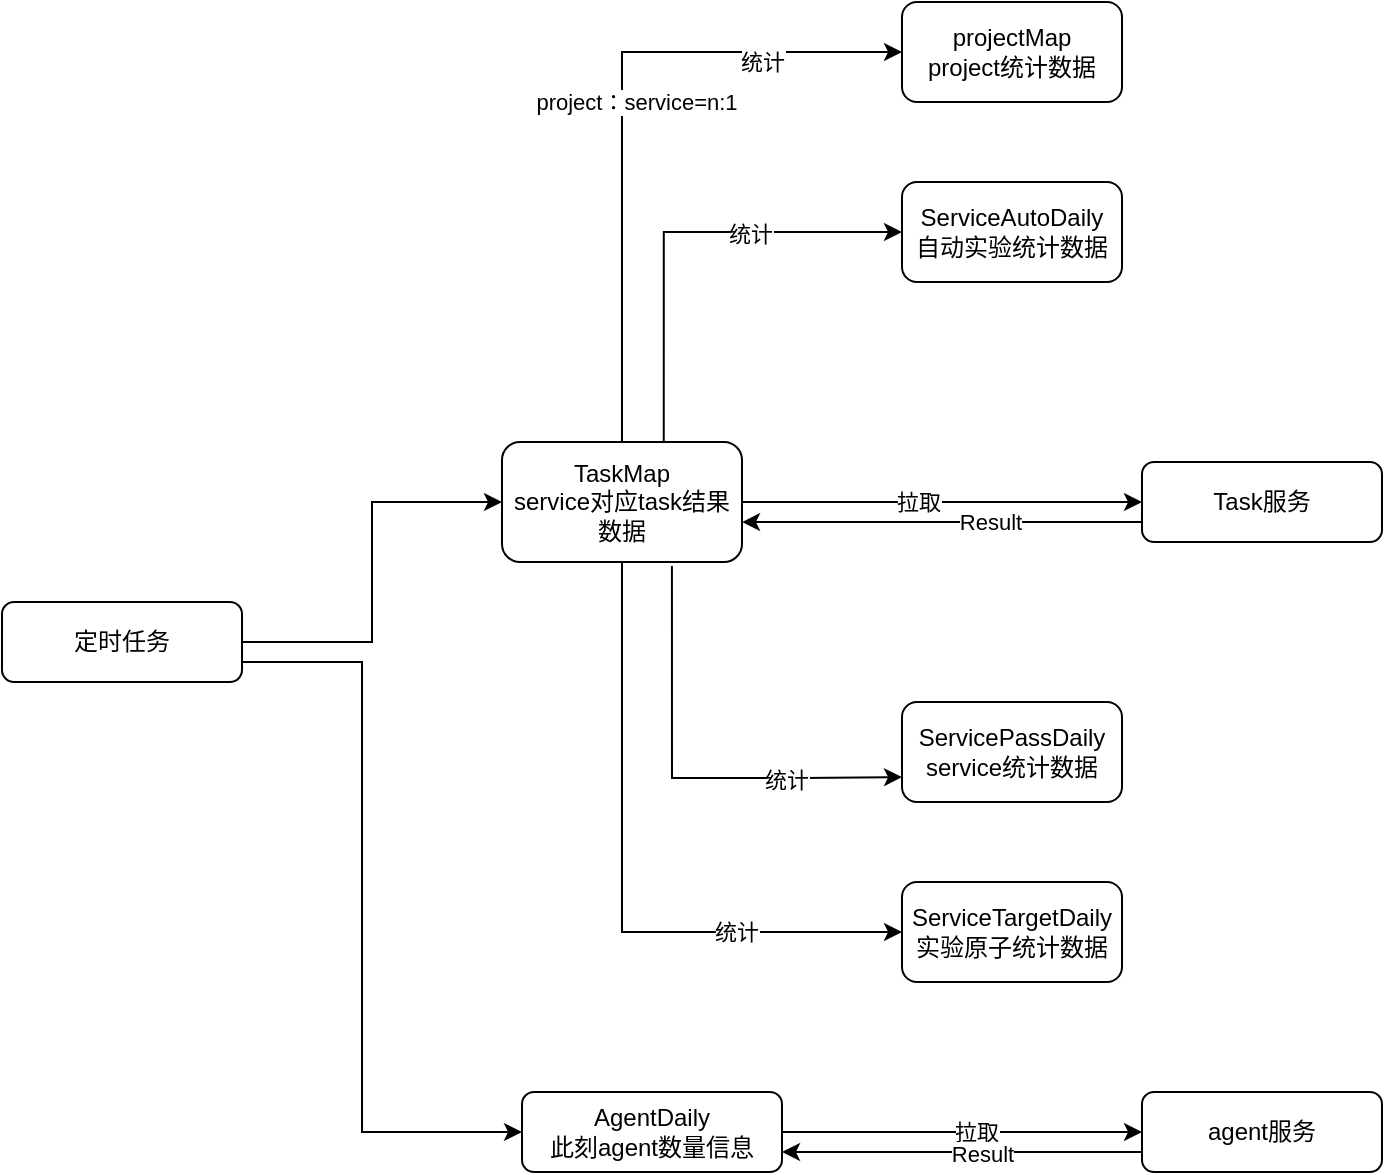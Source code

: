 <mxfile version="14.4.2" type="github">
  <diagram id="C5RBs43oDa-KdzZeNtuy" name="Page-1">
    <mxGraphModel dx="1185" dy="588" grid="1" gridSize="10" guides="1" tooltips="1" connect="1" arrows="1" fold="1" page="1" pageScale="1" pageWidth="827" pageHeight="1169" math="0" shadow="0">
      <root>
        <mxCell id="WIyWlLk6GJQsqaUBKTNV-0" />
        <mxCell id="WIyWlLk6GJQsqaUBKTNV-1" parent="WIyWlLk6GJQsqaUBKTNV-0" />
        <mxCell id="AiCCgqlig8UZfkhwMDcJ-3" style="edgeStyle=orthogonalEdgeStyle;rounded=0;orthogonalLoop=1;jettySize=auto;html=1;" edge="1" parent="WIyWlLk6GJQsqaUBKTNV-1" source="WIyWlLk6GJQsqaUBKTNV-3" target="AiCCgqlig8UZfkhwMDcJ-2">
          <mxGeometry relative="1" as="geometry" />
        </mxCell>
        <mxCell id="AiCCgqlig8UZfkhwMDcJ-14" value="拉取" style="edgeLabel;html=1;align=center;verticalAlign=middle;resizable=0;points=[];" vertex="1" connectable="0" parent="AiCCgqlig8UZfkhwMDcJ-3">
          <mxGeometry x="-0.119" y="1" relative="1" as="geometry">
            <mxPoint y="1" as="offset" />
          </mxGeometry>
        </mxCell>
        <mxCell id="AiCCgqlig8UZfkhwMDcJ-10" style="edgeStyle=orthogonalEdgeStyle;rounded=0;orthogonalLoop=1;jettySize=auto;html=1;exitX=0.5;exitY=0;exitDx=0;exitDy=0;entryX=0;entryY=0.5;entryDx=0;entryDy=0;" edge="1" parent="WIyWlLk6GJQsqaUBKTNV-1" source="WIyWlLk6GJQsqaUBKTNV-3" target="AiCCgqlig8UZfkhwMDcJ-7">
          <mxGeometry relative="1" as="geometry" />
        </mxCell>
        <mxCell id="AiCCgqlig8UZfkhwMDcJ-11" value="project：service=n:1" style="edgeLabel;html=1;align=center;verticalAlign=middle;resizable=0;points=[];" vertex="1" connectable="0" parent="AiCCgqlig8UZfkhwMDcJ-10">
          <mxGeometry x="0.33" relative="1" as="geometry">
            <mxPoint x="-20.83" y="25" as="offset" />
          </mxGeometry>
        </mxCell>
        <mxCell id="AiCCgqlig8UZfkhwMDcJ-16" value="统计" style="edgeLabel;html=1;align=center;verticalAlign=middle;resizable=0;points=[];" vertex="1" connectable="0" parent="AiCCgqlig8UZfkhwMDcJ-10">
          <mxGeometry x="-0.117" y="1" relative="1" as="geometry">
            <mxPoint x="71" y="-42.5" as="offset" />
          </mxGeometry>
        </mxCell>
        <mxCell id="AiCCgqlig8UZfkhwMDcJ-23" style="edgeStyle=orthogonalEdgeStyle;rounded=0;orthogonalLoop=1;jettySize=auto;html=1;entryX=0;entryY=0.5;entryDx=0;entryDy=0;" edge="1" parent="WIyWlLk6GJQsqaUBKTNV-1" source="WIyWlLk6GJQsqaUBKTNV-3" target="AiCCgqlig8UZfkhwMDcJ-20">
          <mxGeometry relative="1" as="geometry">
            <Array as="points">
              <mxPoint x="420" y="485" />
            </Array>
          </mxGeometry>
        </mxCell>
        <mxCell id="AiCCgqlig8UZfkhwMDcJ-26" value="统计" style="edgeLabel;html=1;align=center;verticalAlign=middle;resizable=0;points=[];" vertex="1" connectable="0" parent="AiCCgqlig8UZfkhwMDcJ-23">
          <mxGeometry x="0.487" relative="1" as="geometry">
            <mxPoint as="offset" />
          </mxGeometry>
        </mxCell>
        <mxCell id="AiCCgqlig8UZfkhwMDcJ-24" style="edgeStyle=orthogonalEdgeStyle;rounded=0;orthogonalLoop=1;jettySize=auto;html=1;entryX=0;entryY=0.75;entryDx=0;entryDy=0;exitX=0.708;exitY=1.033;exitDx=0;exitDy=0;exitPerimeter=0;" edge="1" parent="WIyWlLk6GJQsqaUBKTNV-1" source="WIyWlLk6GJQsqaUBKTNV-3" target="AiCCgqlig8UZfkhwMDcJ-9">
          <mxGeometry relative="1" as="geometry">
            <Array as="points">
              <mxPoint x="445" y="408" />
              <mxPoint x="510" y="408" />
            </Array>
          </mxGeometry>
        </mxCell>
        <mxCell id="AiCCgqlig8UZfkhwMDcJ-25" value="统计" style="edgeLabel;html=1;align=center;verticalAlign=middle;resizable=0;points=[];" vertex="1" connectable="0" parent="AiCCgqlig8UZfkhwMDcJ-24">
          <mxGeometry x="0.472" y="-1" relative="1" as="geometry">
            <mxPoint as="offset" />
          </mxGeometry>
        </mxCell>
        <mxCell id="AiCCgqlig8UZfkhwMDcJ-28" style="edgeStyle=orthogonalEdgeStyle;rounded=0;orthogonalLoop=1;jettySize=auto;html=1;entryX=0;entryY=0.5;entryDx=0;entryDy=0;exitX=0.674;exitY=-0.008;exitDx=0;exitDy=0;exitPerimeter=0;" edge="1" parent="WIyWlLk6GJQsqaUBKTNV-1" source="WIyWlLk6GJQsqaUBKTNV-3" target="AiCCgqlig8UZfkhwMDcJ-27">
          <mxGeometry relative="1" as="geometry" />
        </mxCell>
        <mxCell id="AiCCgqlig8UZfkhwMDcJ-29" value="统计" style="edgeLabel;html=1;align=center;verticalAlign=middle;resizable=0;points=[];" vertex="1" connectable="0" parent="AiCCgqlig8UZfkhwMDcJ-28">
          <mxGeometry x="0.314" y="-1" relative="1" as="geometry">
            <mxPoint as="offset" />
          </mxGeometry>
        </mxCell>
        <mxCell id="WIyWlLk6GJQsqaUBKTNV-3" value="TaskMap&lt;br&gt;service对应task结果数据" style="rounded=1;whiteSpace=wrap;html=1;fontSize=12;glass=0;strokeWidth=1;shadow=0;" parent="WIyWlLk6GJQsqaUBKTNV-1" vertex="1">
          <mxGeometry x="360" y="240" width="120" height="60" as="geometry" />
        </mxCell>
        <mxCell id="AiCCgqlig8UZfkhwMDcJ-5" style="edgeStyle=orthogonalEdgeStyle;rounded=0;orthogonalLoop=1;jettySize=auto;html=1;entryX=1;entryY=0.667;entryDx=0;entryDy=0;entryPerimeter=0;" edge="1" parent="WIyWlLk6GJQsqaUBKTNV-1" source="AiCCgqlig8UZfkhwMDcJ-2" target="WIyWlLk6GJQsqaUBKTNV-3">
          <mxGeometry relative="1" as="geometry">
            <mxPoint x="490" y="280" as="targetPoint" />
            <Array as="points">
              <mxPoint x="580" y="280" />
              <mxPoint x="580" y="280" />
            </Array>
          </mxGeometry>
        </mxCell>
        <mxCell id="AiCCgqlig8UZfkhwMDcJ-15" value="Result" style="edgeLabel;html=1;align=center;verticalAlign=middle;resizable=0;points=[];" vertex="1" connectable="0" parent="AiCCgqlig8UZfkhwMDcJ-5">
          <mxGeometry x="-0.238" relative="1" as="geometry">
            <mxPoint as="offset" />
          </mxGeometry>
        </mxCell>
        <mxCell id="AiCCgqlig8UZfkhwMDcJ-2" value="Task服务" style="rounded=1;whiteSpace=wrap;html=1;fontSize=12;glass=0;strokeWidth=1;shadow=0;" vertex="1" parent="WIyWlLk6GJQsqaUBKTNV-1">
          <mxGeometry x="680" y="250" width="120" height="40" as="geometry" />
        </mxCell>
        <mxCell id="AiCCgqlig8UZfkhwMDcJ-7" value="projectMap&lt;br&gt;project统计数据" style="rounded=1;whiteSpace=wrap;html=1;fontSize=12;glass=0;strokeWidth=1;shadow=0;" vertex="1" parent="WIyWlLk6GJQsqaUBKTNV-1">
          <mxGeometry x="560" y="20" width="110" height="50" as="geometry" />
        </mxCell>
        <mxCell id="AiCCgqlig8UZfkhwMDcJ-9" value="ServicePassDaily&lt;br&gt;service统计数据" style="rounded=1;whiteSpace=wrap;html=1;fontSize=12;glass=0;strokeWidth=1;shadow=0;" vertex="1" parent="WIyWlLk6GJQsqaUBKTNV-1">
          <mxGeometry x="560" y="370" width="110" height="50" as="geometry" />
        </mxCell>
        <mxCell id="AiCCgqlig8UZfkhwMDcJ-20" value="ServiceTargetDaily&lt;br&gt;实验原子统计数据" style="rounded=1;whiteSpace=wrap;html=1;fontSize=12;glass=0;strokeWidth=1;shadow=0;" vertex="1" parent="WIyWlLk6GJQsqaUBKTNV-1">
          <mxGeometry x="560" y="460" width="110" height="50" as="geometry" />
        </mxCell>
        <mxCell id="AiCCgqlig8UZfkhwMDcJ-27" value="ServiceAutoDaily&lt;br&gt;自动实验统计数据" style="rounded=1;whiteSpace=wrap;html=1;fontSize=12;glass=0;strokeWidth=1;shadow=0;" vertex="1" parent="WIyWlLk6GJQsqaUBKTNV-1">
          <mxGeometry x="560" y="110" width="110" height="50" as="geometry" />
        </mxCell>
        <mxCell id="AiCCgqlig8UZfkhwMDcJ-32" style="edgeStyle=orthogonalEdgeStyle;rounded=0;orthogonalLoop=1;jettySize=auto;html=1;entryX=0;entryY=0.5;entryDx=0;entryDy=0;" edge="1" parent="WIyWlLk6GJQsqaUBKTNV-1" source="AiCCgqlig8UZfkhwMDcJ-30" target="AiCCgqlig8UZfkhwMDcJ-31">
          <mxGeometry relative="1" as="geometry" />
        </mxCell>
        <mxCell id="AiCCgqlig8UZfkhwMDcJ-33" value="拉取" style="edgeLabel;html=1;align=center;verticalAlign=middle;resizable=0;points=[];" vertex="1" connectable="0" parent="AiCCgqlig8UZfkhwMDcJ-32">
          <mxGeometry x="0.2" relative="1" as="geometry">
            <mxPoint x="-11.67" as="offset" />
          </mxGeometry>
        </mxCell>
        <mxCell id="AiCCgqlig8UZfkhwMDcJ-30" value="AgentDaily&lt;br&gt;此刻agent数量信息" style="rounded=1;whiteSpace=wrap;html=1;fontSize=12;glass=0;strokeWidth=1;shadow=0;" vertex="1" parent="WIyWlLk6GJQsqaUBKTNV-1">
          <mxGeometry x="370" y="565" width="130" height="40" as="geometry" />
        </mxCell>
        <mxCell id="AiCCgqlig8UZfkhwMDcJ-34" style="edgeStyle=orthogonalEdgeStyle;rounded=0;orthogonalLoop=1;jettySize=auto;html=1;entryX=1;entryY=0.75;entryDx=0;entryDy=0;" edge="1" parent="WIyWlLk6GJQsqaUBKTNV-1" source="AiCCgqlig8UZfkhwMDcJ-31" target="AiCCgqlig8UZfkhwMDcJ-30">
          <mxGeometry relative="1" as="geometry">
            <Array as="points">
              <mxPoint x="640" y="595" />
              <mxPoint x="640" y="595" />
            </Array>
          </mxGeometry>
        </mxCell>
        <mxCell id="AiCCgqlig8UZfkhwMDcJ-35" value="Result" style="edgeLabel;html=1;align=center;verticalAlign=middle;resizable=0;points=[];" vertex="1" connectable="0" parent="AiCCgqlig8UZfkhwMDcJ-34">
          <mxGeometry x="-0.167" y="1" relative="1" as="geometry">
            <mxPoint x="-5" as="offset" />
          </mxGeometry>
        </mxCell>
        <mxCell id="AiCCgqlig8UZfkhwMDcJ-31" value="agent服务" style="rounded=1;whiteSpace=wrap;html=1;fontSize=12;glass=0;strokeWidth=1;shadow=0;" vertex="1" parent="WIyWlLk6GJQsqaUBKTNV-1">
          <mxGeometry x="680" y="565" width="120" height="40" as="geometry" />
        </mxCell>
        <mxCell id="AiCCgqlig8UZfkhwMDcJ-37" style="edgeStyle=orthogonalEdgeStyle;rounded=0;orthogonalLoop=1;jettySize=auto;html=1;entryX=0;entryY=0.5;entryDx=0;entryDy=0;" edge="1" parent="WIyWlLk6GJQsqaUBKTNV-1" source="AiCCgqlig8UZfkhwMDcJ-36" target="WIyWlLk6GJQsqaUBKTNV-3">
          <mxGeometry relative="1" as="geometry" />
        </mxCell>
        <mxCell id="AiCCgqlig8UZfkhwMDcJ-38" style="edgeStyle=orthogonalEdgeStyle;rounded=0;orthogonalLoop=1;jettySize=auto;html=1;entryX=0;entryY=0.5;entryDx=0;entryDy=0;" edge="1" parent="WIyWlLk6GJQsqaUBKTNV-1" source="AiCCgqlig8UZfkhwMDcJ-36" target="AiCCgqlig8UZfkhwMDcJ-30">
          <mxGeometry relative="1" as="geometry">
            <Array as="points">
              <mxPoint x="290" y="350" />
              <mxPoint x="290" y="585" />
            </Array>
          </mxGeometry>
        </mxCell>
        <mxCell id="AiCCgqlig8UZfkhwMDcJ-36" value="定时任务" style="rounded=1;whiteSpace=wrap;html=1;fontSize=12;glass=0;strokeWidth=1;shadow=0;" vertex="1" parent="WIyWlLk6GJQsqaUBKTNV-1">
          <mxGeometry x="110" y="320" width="120" height="40" as="geometry" />
        </mxCell>
      </root>
    </mxGraphModel>
  </diagram>
</mxfile>
